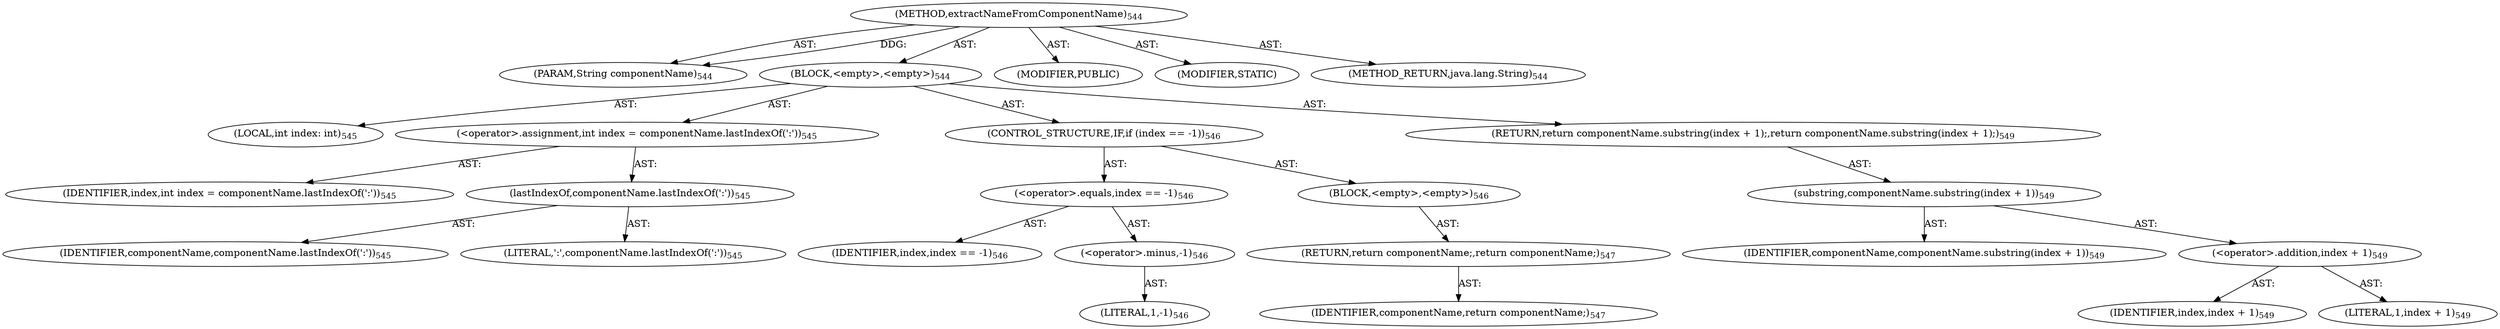 digraph "extractNameFromComponentName" {  
"111669149712" [label = <(METHOD,extractNameFromComponentName)<SUB>544</SUB>> ]
"115964117026" [label = <(PARAM,String componentName)<SUB>544</SUB>> ]
"25769803830" [label = <(BLOCK,&lt;empty&gt;,&lt;empty&gt;)<SUB>544</SUB>> ]
"94489280534" [label = <(LOCAL,int index: int)<SUB>545</SUB>> ]
"30064771231" [label = <(&lt;operator&gt;.assignment,int index = componentName.lastIndexOf(':'))<SUB>545</SUB>> ]
"68719476895" [label = <(IDENTIFIER,index,int index = componentName.lastIndexOf(':'))<SUB>545</SUB>> ]
"30064771232" [label = <(lastIndexOf,componentName.lastIndexOf(':'))<SUB>545</SUB>> ]
"68719476896" [label = <(IDENTIFIER,componentName,componentName.lastIndexOf(':'))<SUB>545</SUB>> ]
"90194313253" [label = <(LITERAL,':',componentName.lastIndexOf(':'))<SUB>545</SUB>> ]
"47244640289" [label = <(CONTROL_STRUCTURE,IF,if (index == -1))<SUB>546</SUB>> ]
"30064771233" [label = <(&lt;operator&gt;.equals,index == -1)<SUB>546</SUB>> ]
"68719476897" [label = <(IDENTIFIER,index,index == -1)<SUB>546</SUB>> ]
"30064771234" [label = <(&lt;operator&gt;.minus,-1)<SUB>546</SUB>> ]
"90194313254" [label = <(LITERAL,1,-1)<SUB>546</SUB>> ]
"25769803831" [label = <(BLOCK,&lt;empty&gt;,&lt;empty&gt;)<SUB>546</SUB>> ]
"146028888078" [label = <(RETURN,return componentName;,return componentName;)<SUB>547</SUB>> ]
"68719476898" [label = <(IDENTIFIER,componentName,return componentName;)<SUB>547</SUB>> ]
"146028888079" [label = <(RETURN,return componentName.substring(index + 1);,return componentName.substring(index + 1);)<SUB>549</SUB>> ]
"30064771235" [label = <(substring,componentName.substring(index + 1))<SUB>549</SUB>> ]
"68719476899" [label = <(IDENTIFIER,componentName,componentName.substring(index + 1))<SUB>549</SUB>> ]
"30064771236" [label = <(&lt;operator&gt;.addition,index + 1)<SUB>549</SUB>> ]
"68719476900" [label = <(IDENTIFIER,index,index + 1)<SUB>549</SUB>> ]
"90194313255" [label = <(LITERAL,1,index + 1)<SUB>549</SUB>> ]
"133143986219" [label = <(MODIFIER,PUBLIC)> ]
"133143986220" [label = <(MODIFIER,STATIC)> ]
"128849018896" [label = <(METHOD_RETURN,java.lang.String)<SUB>544</SUB>> ]
  "111669149712" -> "115964117026"  [ label = "AST: "] 
  "111669149712" -> "25769803830"  [ label = "AST: "] 
  "111669149712" -> "133143986219"  [ label = "AST: "] 
  "111669149712" -> "133143986220"  [ label = "AST: "] 
  "111669149712" -> "128849018896"  [ label = "AST: "] 
  "25769803830" -> "94489280534"  [ label = "AST: "] 
  "25769803830" -> "30064771231"  [ label = "AST: "] 
  "25769803830" -> "47244640289"  [ label = "AST: "] 
  "25769803830" -> "146028888079"  [ label = "AST: "] 
  "30064771231" -> "68719476895"  [ label = "AST: "] 
  "30064771231" -> "30064771232"  [ label = "AST: "] 
  "30064771232" -> "68719476896"  [ label = "AST: "] 
  "30064771232" -> "90194313253"  [ label = "AST: "] 
  "47244640289" -> "30064771233"  [ label = "AST: "] 
  "47244640289" -> "25769803831"  [ label = "AST: "] 
  "30064771233" -> "68719476897"  [ label = "AST: "] 
  "30064771233" -> "30064771234"  [ label = "AST: "] 
  "30064771234" -> "90194313254"  [ label = "AST: "] 
  "25769803831" -> "146028888078"  [ label = "AST: "] 
  "146028888078" -> "68719476898"  [ label = "AST: "] 
  "146028888079" -> "30064771235"  [ label = "AST: "] 
  "30064771235" -> "68719476899"  [ label = "AST: "] 
  "30064771235" -> "30064771236"  [ label = "AST: "] 
  "30064771236" -> "68719476900"  [ label = "AST: "] 
  "30064771236" -> "90194313255"  [ label = "AST: "] 
  "111669149712" -> "115964117026"  [ label = "DDG: "] 
}
